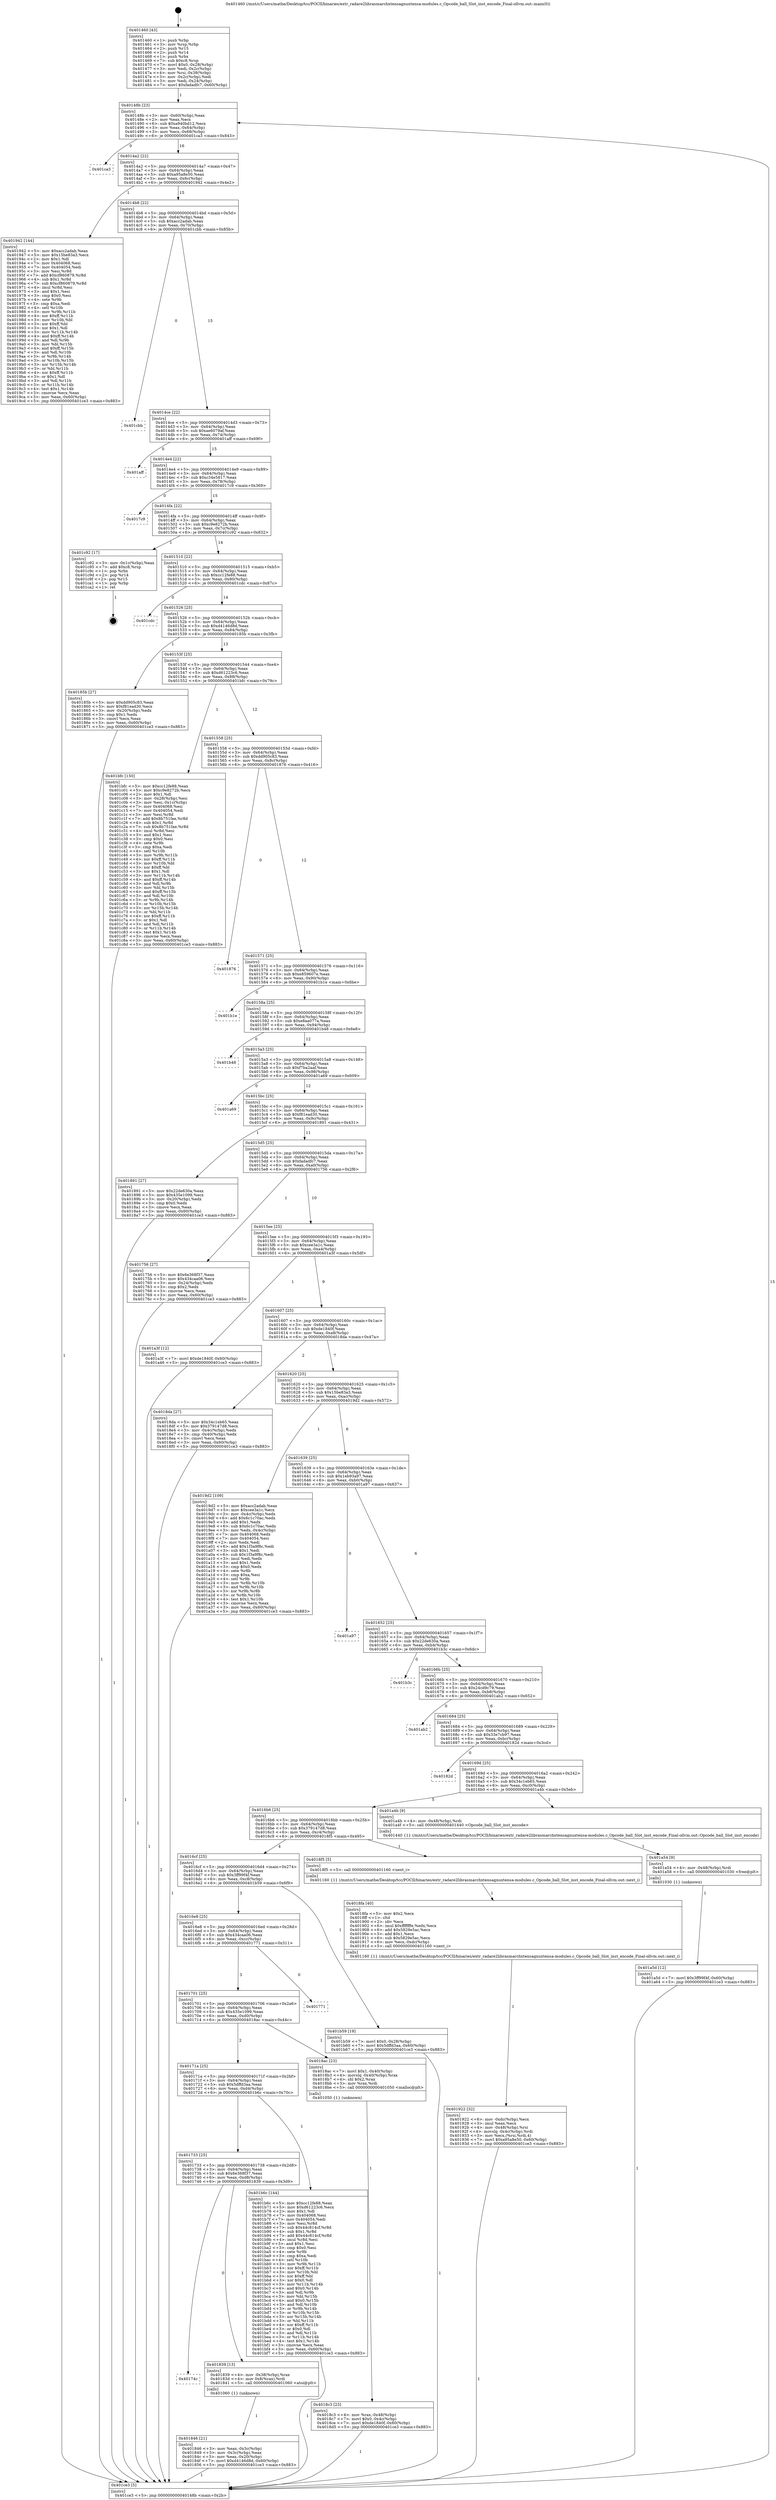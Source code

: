 digraph "0x401460" {
  label = "0x401460 (/mnt/c/Users/mathe/Desktop/tcc/POCII/binaries/extr_radare2librasmarchxtensagnuxtensa-modules.c_Opcode_ball_Slot_inst_encode_Final-ollvm.out::main(0))"
  labelloc = "t"
  node[shape=record]

  Entry [label="",width=0.3,height=0.3,shape=circle,fillcolor=black,style=filled]
  "0x40148b" [label="{
     0x40148b [23]\l
     | [instrs]\l
     &nbsp;&nbsp;0x40148b \<+3\>: mov -0x60(%rbp),%eax\l
     &nbsp;&nbsp;0x40148e \<+2\>: mov %eax,%ecx\l
     &nbsp;&nbsp;0x401490 \<+6\>: sub $0xa940bd12,%ecx\l
     &nbsp;&nbsp;0x401496 \<+3\>: mov %eax,-0x64(%rbp)\l
     &nbsp;&nbsp;0x401499 \<+3\>: mov %ecx,-0x68(%rbp)\l
     &nbsp;&nbsp;0x40149c \<+6\>: je 0000000000401ca3 \<main+0x843\>\l
  }"]
  "0x401ca3" [label="{
     0x401ca3\l
  }", style=dashed]
  "0x4014a2" [label="{
     0x4014a2 [22]\l
     | [instrs]\l
     &nbsp;&nbsp;0x4014a2 \<+5\>: jmp 00000000004014a7 \<main+0x47\>\l
     &nbsp;&nbsp;0x4014a7 \<+3\>: mov -0x64(%rbp),%eax\l
     &nbsp;&nbsp;0x4014aa \<+5\>: sub $0xa95a8e50,%eax\l
     &nbsp;&nbsp;0x4014af \<+3\>: mov %eax,-0x6c(%rbp)\l
     &nbsp;&nbsp;0x4014b2 \<+6\>: je 0000000000401942 \<main+0x4e2\>\l
  }"]
  Exit [label="",width=0.3,height=0.3,shape=circle,fillcolor=black,style=filled,peripheries=2]
  "0x401942" [label="{
     0x401942 [144]\l
     | [instrs]\l
     &nbsp;&nbsp;0x401942 \<+5\>: mov $0xacc2adab,%eax\l
     &nbsp;&nbsp;0x401947 \<+5\>: mov $0x15be83a3,%ecx\l
     &nbsp;&nbsp;0x40194c \<+2\>: mov $0x1,%dl\l
     &nbsp;&nbsp;0x40194e \<+7\>: mov 0x404068,%esi\l
     &nbsp;&nbsp;0x401955 \<+7\>: mov 0x404054,%edi\l
     &nbsp;&nbsp;0x40195c \<+3\>: mov %esi,%r8d\l
     &nbsp;&nbsp;0x40195f \<+7\>: add $0xcf860879,%r8d\l
     &nbsp;&nbsp;0x401966 \<+4\>: sub $0x1,%r8d\l
     &nbsp;&nbsp;0x40196a \<+7\>: sub $0xcf860879,%r8d\l
     &nbsp;&nbsp;0x401971 \<+4\>: imul %r8d,%esi\l
     &nbsp;&nbsp;0x401975 \<+3\>: and $0x1,%esi\l
     &nbsp;&nbsp;0x401978 \<+3\>: cmp $0x0,%esi\l
     &nbsp;&nbsp;0x40197b \<+4\>: sete %r9b\l
     &nbsp;&nbsp;0x40197f \<+3\>: cmp $0xa,%edi\l
     &nbsp;&nbsp;0x401982 \<+4\>: setl %r10b\l
     &nbsp;&nbsp;0x401986 \<+3\>: mov %r9b,%r11b\l
     &nbsp;&nbsp;0x401989 \<+4\>: xor $0xff,%r11b\l
     &nbsp;&nbsp;0x40198d \<+3\>: mov %r10b,%bl\l
     &nbsp;&nbsp;0x401990 \<+3\>: xor $0xff,%bl\l
     &nbsp;&nbsp;0x401993 \<+3\>: xor $0x1,%dl\l
     &nbsp;&nbsp;0x401996 \<+3\>: mov %r11b,%r14b\l
     &nbsp;&nbsp;0x401999 \<+4\>: and $0xff,%r14b\l
     &nbsp;&nbsp;0x40199d \<+3\>: and %dl,%r9b\l
     &nbsp;&nbsp;0x4019a0 \<+3\>: mov %bl,%r15b\l
     &nbsp;&nbsp;0x4019a3 \<+4\>: and $0xff,%r15b\l
     &nbsp;&nbsp;0x4019a7 \<+3\>: and %dl,%r10b\l
     &nbsp;&nbsp;0x4019aa \<+3\>: or %r9b,%r14b\l
     &nbsp;&nbsp;0x4019ad \<+3\>: or %r10b,%r15b\l
     &nbsp;&nbsp;0x4019b0 \<+3\>: xor %r15b,%r14b\l
     &nbsp;&nbsp;0x4019b3 \<+3\>: or %bl,%r11b\l
     &nbsp;&nbsp;0x4019b6 \<+4\>: xor $0xff,%r11b\l
     &nbsp;&nbsp;0x4019ba \<+3\>: or $0x1,%dl\l
     &nbsp;&nbsp;0x4019bd \<+3\>: and %dl,%r11b\l
     &nbsp;&nbsp;0x4019c0 \<+3\>: or %r11b,%r14b\l
     &nbsp;&nbsp;0x4019c3 \<+4\>: test $0x1,%r14b\l
     &nbsp;&nbsp;0x4019c7 \<+3\>: cmovne %ecx,%eax\l
     &nbsp;&nbsp;0x4019ca \<+3\>: mov %eax,-0x60(%rbp)\l
     &nbsp;&nbsp;0x4019cd \<+5\>: jmp 0000000000401ce3 \<main+0x883\>\l
  }"]
  "0x4014b8" [label="{
     0x4014b8 [22]\l
     | [instrs]\l
     &nbsp;&nbsp;0x4014b8 \<+5\>: jmp 00000000004014bd \<main+0x5d\>\l
     &nbsp;&nbsp;0x4014bd \<+3\>: mov -0x64(%rbp),%eax\l
     &nbsp;&nbsp;0x4014c0 \<+5\>: sub $0xacc2adab,%eax\l
     &nbsp;&nbsp;0x4014c5 \<+3\>: mov %eax,-0x70(%rbp)\l
     &nbsp;&nbsp;0x4014c8 \<+6\>: je 0000000000401cbb \<main+0x85b\>\l
  }"]
  "0x401a5d" [label="{
     0x401a5d [12]\l
     | [instrs]\l
     &nbsp;&nbsp;0x401a5d \<+7\>: movl $0x3ff99f4f,-0x60(%rbp)\l
     &nbsp;&nbsp;0x401a64 \<+5\>: jmp 0000000000401ce3 \<main+0x883\>\l
  }"]
  "0x401cbb" [label="{
     0x401cbb\l
  }", style=dashed]
  "0x4014ce" [label="{
     0x4014ce [22]\l
     | [instrs]\l
     &nbsp;&nbsp;0x4014ce \<+5\>: jmp 00000000004014d3 \<main+0x73\>\l
     &nbsp;&nbsp;0x4014d3 \<+3\>: mov -0x64(%rbp),%eax\l
     &nbsp;&nbsp;0x4014d6 \<+5\>: sub $0xae6079af,%eax\l
     &nbsp;&nbsp;0x4014db \<+3\>: mov %eax,-0x74(%rbp)\l
     &nbsp;&nbsp;0x4014de \<+6\>: je 0000000000401aff \<main+0x69f\>\l
  }"]
  "0x401a54" [label="{
     0x401a54 [9]\l
     | [instrs]\l
     &nbsp;&nbsp;0x401a54 \<+4\>: mov -0x48(%rbp),%rdi\l
     &nbsp;&nbsp;0x401a58 \<+5\>: call 0000000000401030 \<free@plt\>\l
     | [calls]\l
     &nbsp;&nbsp;0x401030 \{1\} (unknown)\l
  }"]
  "0x401aff" [label="{
     0x401aff\l
  }", style=dashed]
  "0x4014e4" [label="{
     0x4014e4 [22]\l
     | [instrs]\l
     &nbsp;&nbsp;0x4014e4 \<+5\>: jmp 00000000004014e9 \<main+0x89\>\l
     &nbsp;&nbsp;0x4014e9 \<+3\>: mov -0x64(%rbp),%eax\l
     &nbsp;&nbsp;0x4014ec \<+5\>: sub $0xc34e5817,%eax\l
     &nbsp;&nbsp;0x4014f1 \<+3\>: mov %eax,-0x78(%rbp)\l
     &nbsp;&nbsp;0x4014f4 \<+6\>: je 00000000004017c9 \<main+0x369\>\l
  }"]
  "0x401922" [label="{
     0x401922 [32]\l
     | [instrs]\l
     &nbsp;&nbsp;0x401922 \<+6\>: mov -0xdc(%rbp),%ecx\l
     &nbsp;&nbsp;0x401928 \<+3\>: imul %eax,%ecx\l
     &nbsp;&nbsp;0x40192b \<+4\>: mov -0x48(%rbp),%rsi\l
     &nbsp;&nbsp;0x40192f \<+4\>: movslq -0x4c(%rbp),%rdi\l
     &nbsp;&nbsp;0x401933 \<+3\>: mov %ecx,(%rsi,%rdi,4)\l
     &nbsp;&nbsp;0x401936 \<+7\>: movl $0xa95a8e50,-0x60(%rbp)\l
     &nbsp;&nbsp;0x40193d \<+5\>: jmp 0000000000401ce3 \<main+0x883\>\l
  }"]
  "0x4017c9" [label="{
     0x4017c9\l
  }", style=dashed]
  "0x4014fa" [label="{
     0x4014fa [22]\l
     | [instrs]\l
     &nbsp;&nbsp;0x4014fa \<+5\>: jmp 00000000004014ff \<main+0x9f\>\l
     &nbsp;&nbsp;0x4014ff \<+3\>: mov -0x64(%rbp),%eax\l
     &nbsp;&nbsp;0x401502 \<+5\>: sub $0xc9e8272b,%eax\l
     &nbsp;&nbsp;0x401507 \<+3\>: mov %eax,-0x7c(%rbp)\l
     &nbsp;&nbsp;0x40150a \<+6\>: je 0000000000401c92 \<main+0x832\>\l
  }"]
  "0x4018fa" [label="{
     0x4018fa [40]\l
     | [instrs]\l
     &nbsp;&nbsp;0x4018fa \<+5\>: mov $0x2,%ecx\l
     &nbsp;&nbsp;0x4018ff \<+1\>: cltd\l
     &nbsp;&nbsp;0x401900 \<+2\>: idiv %ecx\l
     &nbsp;&nbsp;0x401902 \<+6\>: imul $0xfffffffe,%edx,%ecx\l
     &nbsp;&nbsp;0x401908 \<+6\>: add $0x5829e5ac,%ecx\l
     &nbsp;&nbsp;0x40190e \<+3\>: add $0x1,%ecx\l
     &nbsp;&nbsp;0x401911 \<+6\>: sub $0x5829e5ac,%ecx\l
     &nbsp;&nbsp;0x401917 \<+6\>: mov %ecx,-0xdc(%rbp)\l
     &nbsp;&nbsp;0x40191d \<+5\>: call 0000000000401160 \<next_i\>\l
     | [calls]\l
     &nbsp;&nbsp;0x401160 \{1\} (/mnt/c/Users/mathe/Desktop/tcc/POCII/binaries/extr_radare2librasmarchxtensagnuxtensa-modules.c_Opcode_ball_Slot_inst_encode_Final-ollvm.out::next_i)\l
  }"]
  "0x401c92" [label="{
     0x401c92 [17]\l
     | [instrs]\l
     &nbsp;&nbsp;0x401c92 \<+3\>: mov -0x1c(%rbp),%eax\l
     &nbsp;&nbsp;0x401c95 \<+7\>: add $0xc8,%rsp\l
     &nbsp;&nbsp;0x401c9c \<+1\>: pop %rbx\l
     &nbsp;&nbsp;0x401c9d \<+2\>: pop %r14\l
     &nbsp;&nbsp;0x401c9f \<+2\>: pop %r15\l
     &nbsp;&nbsp;0x401ca1 \<+1\>: pop %rbp\l
     &nbsp;&nbsp;0x401ca2 \<+1\>: ret\l
  }"]
  "0x401510" [label="{
     0x401510 [22]\l
     | [instrs]\l
     &nbsp;&nbsp;0x401510 \<+5\>: jmp 0000000000401515 \<main+0xb5\>\l
     &nbsp;&nbsp;0x401515 \<+3\>: mov -0x64(%rbp),%eax\l
     &nbsp;&nbsp;0x401518 \<+5\>: sub $0xcc12fe88,%eax\l
     &nbsp;&nbsp;0x40151d \<+3\>: mov %eax,-0x80(%rbp)\l
     &nbsp;&nbsp;0x401520 \<+6\>: je 0000000000401cdc \<main+0x87c\>\l
  }"]
  "0x4018c3" [label="{
     0x4018c3 [23]\l
     | [instrs]\l
     &nbsp;&nbsp;0x4018c3 \<+4\>: mov %rax,-0x48(%rbp)\l
     &nbsp;&nbsp;0x4018c7 \<+7\>: movl $0x0,-0x4c(%rbp)\l
     &nbsp;&nbsp;0x4018ce \<+7\>: movl $0xde1840f,-0x60(%rbp)\l
     &nbsp;&nbsp;0x4018d5 \<+5\>: jmp 0000000000401ce3 \<main+0x883\>\l
  }"]
  "0x401cdc" [label="{
     0x401cdc\l
  }", style=dashed]
  "0x401526" [label="{
     0x401526 [25]\l
     | [instrs]\l
     &nbsp;&nbsp;0x401526 \<+5\>: jmp 000000000040152b \<main+0xcb\>\l
     &nbsp;&nbsp;0x40152b \<+3\>: mov -0x64(%rbp),%eax\l
     &nbsp;&nbsp;0x40152e \<+5\>: sub $0xd4146d8d,%eax\l
     &nbsp;&nbsp;0x401533 \<+6\>: mov %eax,-0x84(%rbp)\l
     &nbsp;&nbsp;0x401539 \<+6\>: je 000000000040185b \<main+0x3fb\>\l
  }"]
  "0x401846" [label="{
     0x401846 [21]\l
     | [instrs]\l
     &nbsp;&nbsp;0x401846 \<+3\>: mov %eax,-0x3c(%rbp)\l
     &nbsp;&nbsp;0x401849 \<+3\>: mov -0x3c(%rbp),%eax\l
     &nbsp;&nbsp;0x40184c \<+3\>: mov %eax,-0x20(%rbp)\l
     &nbsp;&nbsp;0x40184f \<+7\>: movl $0xd4146d8d,-0x60(%rbp)\l
     &nbsp;&nbsp;0x401856 \<+5\>: jmp 0000000000401ce3 \<main+0x883\>\l
  }"]
  "0x40185b" [label="{
     0x40185b [27]\l
     | [instrs]\l
     &nbsp;&nbsp;0x40185b \<+5\>: mov $0xdd905c83,%eax\l
     &nbsp;&nbsp;0x401860 \<+5\>: mov $0xf81ead30,%ecx\l
     &nbsp;&nbsp;0x401865 \<+3\>: mov -0x20(%rbp),%edx\l
     &nbsp;&nbsp;0x401868 \<+3\>: cmp $0x1,%edx\l
     &nbsp;&nbsp;0x40186b \<+3\>: cmovl %ecx,%eax\l
     &nbsp;&nbsp;0x40186e \<+3\>: mov %eax,-0x60(%rbp)\l
     &nbsp;&nbsp;0x401871 \<+5\>: jmp 0000000000401ce3 \<main+0x883\>\l
  }"]
  "0x40153f" [label="{
     0x40153f [25]\l
     | [instrs]\l
     &nbsp;&nbsp;0x40153f \<+5\>: jmp 0000000000401544 \<main+0xe4\>\l
     &nbsp;&nbsp;0x401544 \<+3\>: mov -0x64(%rbp),%eax\l
     &nbsp;&nbsp;0x401547 \<+5\>: sub $0xd61223c6,%eax\l
     &nbsp;&nbsp;0x40154c \<+6\>: mov %eax,-0x88(%rbp)\l
     &nbsp;&nbsp;0x401552 \<+6\>: je 0000000000401bfc \<main+0x79c\>\l
  }"]
  "0x40174c" [label="{
     0x40174c\l
  }", style=dashed]
  "0x401bfc" [label="{
     0x401bfc [150]\l
     | [instrs]\l
     &nbsp;&nbsp;0x401bfc \<+5\>: mov $0xcc12fe88,%eax\l
     &nbsp;&nbsp;0x401c01 \<+5\>: mov $0xc9e8272b,%ecx\l
     &nbsp;&nbsp;0x401c06 \<+2\>: mov $0x1,%dl\l
     &nbsp;&nbsp;0x401c08 \<+3\>: mov -0x28(%rbp),%esi\l
     &nbsp;&nbsp;0x401c0b \<+3\>: mov %esi,-0x1c(%rbp)\l
     &nbsp;&nbsp;0x401c0e \<+7\>: mov 0x404068,%esi\l
     &nbsp;&nbsp;0x401c15 \<+7\>: mov 0x404054,%edi\l
     &nbsp;&nbsp;0x401c1c \<+3\>: mov %esi,%r8d\l
     &nbsp;&nbsp;0x401c1f \<+7\>: add $0x8b751fae,%r8d\l
     &nbsp;&nbsp;0x401c26 \<+4\>: sub $0x1,%r8d\l
     &nbsp;&nbsp;0x401c2a \<+7\>: sub $0x8b751fae,%r8d\l
     &nbsp;&nbsp;0x401c31 \<+4\>: imul %r8d,%esi\l
     &nbsp;&nbsp;0x401c35 \<+3\>: and $0x1,%esi\l
     &nbsp;&nbsp;0x401c38 \<+3\>: cmp $0x0,%esi\l
     &nbsp;&nbsp;0x401c3b \<+4\>: sete %r9b\l
     &nbsp;&nbsp;0x401c3f \<+3\>: cmp $0xa,%edi\l
     &nbsp;&nbsp;0x401c42 \<+4\>: setl %r10b\l
     &nbsp;&nbsp;0x401c46 \<+3\>: mov %r9b,%r11b\l
     &nbsp;&nbsp;0x401c49 \<+4\>: xor $0xff,%r11b\l
     &nbsp;&nbsp;0x401c4d \<+3\>: mov %r10b,%bl\l
     &nbsp;&nbsp;0x401c50 \<+3\>: xor $0xff,%bl\l
     &nbsp;&nbsp;0x401c53 \<+3\>: xor $0x1,%dl\l
     &nbsp;&nbsp;0x401c56 \<+3\>: mov %r11b,%r14b\l
     &nbsp;&nbsp;0x401c59 \<+4\>: and $0xff,%r14b\l
     &nbsp;&nbsp;0x401c5d \<+3\>: and %dl,%r9b\l
     &nbsp;&nbsp;0x401c60 \<+3\>: mov %bl,%r15b\l
     &nbsp;&nbsp;0x401c63 \<+4\>: and $0xff,%r15b\l
     &nbsp;&nbsp;0x401c67 \<+3\>: and %dl,%r10b\l
     &nbsp;&nbsp;0x401c6a \<+3\>: or %r9b,%r14b\l
     &nbsp;&nbsp;0x401c6d \<+3\>: or %r10b,%r15b\l
     &nbsp;&nbsp;0x401c70 \<+3\>: xor %r15b,%r14b\l
     &nbsp;&nbsp;0x401c73 \<+3\>: or %bl,%r11b\l
     &nbsp;&nbsp;0x401c76 \<+4\>: xor $0xff,%r11b\l
     &nbsp;&nbsp;0x401c7a \<+3\>: or $0x1,%dl\l
     &nbsp;&nbsp;0x401c7d \<+3\>: and %dl,%r11b\l
     &nbsp;&nbsp;0x401c80 \<+3\>: or %r11b,%r14b\l
     &nbsp;&nbsp;0x401c83 \<+4\>: test $0x1,%r14b\l
     &nbsp;&nbsp;0x401c87 \<+3\>: cmovne %ecx,%eax\l
     &nbsp;&nbsp;0x401c8a \<+3\>: mov %eax,-0x60(%rbp)\l
     &nbsp;&nbsp;0x401c8d \<+5\>: jmp 0000000000401ce3 \<main+0x883\>\l
  }"]
  "0x401558" [label="{
     0x401558 [25]\l
     | [instrs]\l
     &nbsp;&nbsp;0x401558 \<+5\>: jmp 000000000040155d \<main+0xfd\>\l
     &nbsp;&nbsp;0x40155d \<+3\>: mov -0x64(%rbp),%eax\l
     &nbsp;&nbsp;0x401560 \<+5\>: sub $0xdd905c83,%eax\l
     &nbsp;&nbsp;0x401565 \<+6\>: mov %eax,-0x8c(%rbp)\l
     &nbsp;&nbsp;0x40156b \<+6\>: je 0000000000401876 \<main+0x416\>\l
  }"]
  "0x401839" [label="{
     0x401839 [13]\l
     | [instrs]\l
     &nbsp;&nbsp;0x401839 \<+4\>: mov -0x38(%rbp),%rax\l
     &nbsp;&nbsp;0x40183d \<+4\>: mov 0x8(%rax),%rdi\l
     &nbsp;&nbsp;0x401841 \<+5\>: call 0000000000401060 \<atoi@plt\>\l
     | [calls]\l
     &nbsp;&nbsp;0x401060 \{1\} (unknown)\l
  }"]
  "0x401876" [label="{
     0x401876\l
  }", style=dashed]
  "0x401571" [label="{
     0x401571 [25]\l
     | [instrs]\l
     &nbsp;&nbsp;0x401571 \<+5\>: jmp 0000000000401576 \<main+0x116\>\l
     &nbsp;&nbsp;0x401576 \<+3\>: mov -0x64(%rbp),%eax\l
     &nbsp;&nbsp;0x401579 \<+5\>: sub $0xe859607e,%eax\l
     &nbsp;&nbsp;0x40157e \<+6\>: mov %eax,-0x90(%rbp)\l
     &nbsp;&nbsp;0x401584 \<+6\>: je 0000000000401b1e \<main+0x6be\>\l
  }"]
  "0x401733" [label="{
     0x401733 [25]\l
     | [instrs]\l
     &nbsp;&nbsp;0x401733 \<+5\>: jmp 0000000000401738 \<main+0x2d8\>\l
     &nbsp;&nbsp;0x401738 \<+3\>: mov -0x64(%rbp),%eax\l
     &nbsp;&nbsp;0x40173b \<+5\>: sub $0x6e368f37,%eax\l
     &nbsp;&nbsp;0x401740 \<+6\>: mov %eax,-0xd8(%rbp)\l
     &nbsp;&nbsp;0x401746 \<+6\>: je 0000000000401839 \<main+0x3d9\>\l
  }"]
  "0x401b1e" [label="{
     0x401b1e\l
  }", style=dashed]
  "0x40158a" [label="{
     0x40158a [25]\l
     | [instrs]\l
     &nbsp;&nbsp;0x40158a \<+5\>: jmp 000000000040158f \<main+0x12f\>\l
     &nbsp;&nbsp;0x40158f \<+3\>: mov -0x64(%rbp),%eax\l
     &nbsp;&nbsp;0x401592 \<+5\>: sub $0xe8aa077a,%eax\l
     &nbsp;&nbsp;0x401597 \<+6\>: mov %eax,-0x94(%rbp)\l
     &nbsp;&nbsp;0x40159d \<+6\>: je 0000000000401b48 \<main+0x6e8\>\l
  }"]
  "0x401b6c" [label="{
     0x401b6c [144]\l
     | [instrs]\l
     &nbsp;&nbsp;0x401b6c \<+5\>: mov $0xcc12fe88,%eax\l
     &nbsp;&nbsp;0x401b71 \<+5\>: mov $0xd61223c6,%ecx\l
     &nbsp;&nbsp;0x401b76 \<+2\>: mov $0x1,%dl\l
     &nbsp;&nbsp;0x401b78 \<+7\>: mov 0x404068,%esi\l
     &nbsp;&nbsp;0x401b7f \<+7\>: mov 0x404054,%edi\l
     &nbsp;&nbsp;0x401b86 \<+3\>: mov %esi,%r8d\l
     &nbsp;&nbsp;0x401b89 \<+7\>: sub $0x44c814cf,%r8d\l
     &nbsp;&nbsp;0x401b90 \<+4\>: sub $0x1,%r8d\l
     &nbsp;&nbsp;0x401b94 \<+7\>: add $0x44c814cf,%r8d\l
     &nbsp;&nbsp;0x401b9b \<+4\>: imul %r8d,%esi\l
     &nbsp;&nbsp;0x401b9f \<+3\>: and $0x1,%esi\l
     &nbsp;&nbsp;0x401ba2 \<+3\>: cmp $0x0,%esi\l
     &nbsp;&nbsp;0x401ba5 \<+4\>: sete %r9b\l
     &nbsp;&nbsp;0x401ba9 \<+3\>: cmp $0xa,%edi\l
     &nbsp;&nbsp;0x401bac \<+4\>: setl %r10b\l
     &nbsp;&nbsp;0x401bb0 \<+3\>: mov %r9b,%r11b\l
     &nbsp;&nbsp;0x401bb3 \<+4\>: xor $0xff,%r11b\l
     &nbsp;&nbsp;0x401bb7 \<+3\>: mov %r10b,%bl\l
     &nbsp;&nbsp;0x401bba \<+3\>: xor $0xff,%bl\l
     &nbsp;&nbsp;0x401bbd \<+3\>: xor $0x0,%dl\l
     &nbsp;&nbsp;0x401bc0 \<+3\>: mov %r11b,%r14b\l
     &nbsp;&nbsp;0x401bc3 \<+4\>: and $0x0,%r14b\l
     &nbsp;&nbsp;0x401bc7 \<+3\>: and %dl,%r9b\l
     &nbsp;&nbsp;0x401bca \<+3\>: mov %bl,%r15b\l
     &nbsp;&nbsp;0x401bcd \<+4\>: and $0x0,%r15b\l
     &nbsp;&nbsp;0x401bd1 \<+3\>: and %dl,%r10b\l
     &nbsp;&nbsp;0x401bd4 \<+3\>: or %r9b,%r14b\l
     &nbsp;&nbsp;0x401bd7 \<+3\>: or %r10b,%r15b\l
     &nbsp;&nbsp;0x401bda \<+3\>: xor %r15b,%r14b\l
     &nbsp;&nbsp;0x401bdd \<+3\>: or %bl,%r11b\l
     &nbsp;&nbsp;0x401be0 \<+4\>: xor $0xff,%r11b\l
     &nbsp;&nbsp;0x401be4 \<+3\>: or $0x0,%dl\l
     &nbsp;&nbsp;0x401be7 \<+3\>: and %dl,%r11b\l
     &nbsp;&nbsp;0x401bea \<+3\>: or %r11b,%r14b\l
     &nbsp;&nbsp;0x401bed \<+4\>: test $0x1,%r14b\l
     &nbsp;&nbsp;0x401bf1 \<+3\>: cmovne %ecx,%eax\l
     &nbsp;&nbsp;0x401bf4 \<+3\>: mov %eax,-0x60(%rbp)\l
     &nbsp;&nbsp;0x401bf7 \<+5\>: jmp 0000000000401ce3 \<main+0x883\>\l
  }"]
  "0x401b48" [label="{
     0x401b48\l
  }", style=dashed]
  "0x4015a3" [label="{
     0x4015a3 [25]\l
     | [instrs]\l
     &nbsp;&nbsp;0x4015a3 \<+5\>: jmp 00000000004015a8 \<main+0x148\>\l
     &nbsp;&nbsp;0x4015a8 \<+3\>: mov -0x64(%rbp),%eax\l
     &nbsp;&nbsp;0x4015ab \<+5\>: sub $0xf7ba2aaf,%eax\l
     &nbsp;&nbsp;0x4015b0 \<+6\>: mov %eax,-0x98(%rbp)\l
     &nbsp;&nbsp;0x4015b6 \<+6\>: je 0000000000401a69 \<main+0x609\>\l
  }"]
  "0x40171a" [label="{
     0x40171a [25]\l
     | [instrs]\l
     &nbsp;&nbsp;0x40171a \<+5\>: jmp 000000000040171f \<main+0x2bf\>\l
     &nbsp;&nbsp;0x40171f \<+3\>: mov -0x64(%rbp),%eax\l
     &nbsp;&nbsp;0x401722 \<+5\>: sub $0x5dffd3aa,%eax\l
     &nbsp;&nbsp;0x401727 \<+6\>: mov %eax,-0xd4(%rbp)\l
     &nbsp;&nbsp;0x40172d \<+6\>: je 0000000000401b6c \<main+0x70c\>\l
  }"]
  "0x401a69" [label="{
     0x401a69\l
  }", style=dashed]
  "0x4015bc" [label="{
     0x4015bc [25]\l
     | [instrs]\l
     &nbsp;&nbsp;0x4015bc \<+5\>: jmp 00000000004015c1 \<main+0x161\>\l
     &nbsp;&nbsp;0x4015c1 \<+3\>: mov -0x64(%rbp),%eax\l
     &nbsp;&nbsp;0x4015c4 \<+5\>: sub $0xf81ead30,%eax\l
     &nbsp;&nbsp;0x4015c9 \<+6\>: mov %eax,-0x9c(%rbp)\l
     &nbsp;&nbsp;0x4015cf \<+6\>: je 0000000000401891 \<main+0x431\>\l
  }"]
  "0x4018ac" [label="{
     0x4018ac [23]\l
     | [instrs]\l
     &nbsp;&nbsp;0x4018ac \<+7\>: movl $0x1,-0x40(%rbp)\l
     &nbsp;&nbsp;0x4018b3 \<+4\>: movslq -0x40(%rbp),%rax\l
     &nbsp;&nbsp;0x4018b7 \<+4\>: shl $0x2,%rax\l
     &nbsp;&nbsp;0x4018bb \<+3\>: mov %rax,%rdi\l
     &nbsp;&nbsp;0x4018be \<+5\>: call 0000000000401050 \<malloc@plt\>\l
     | [calls]\l
     &nbsp;&nbsp;0x401050 \{1\} (unknown)\l
  }"]
  "0x401891" [label="{
     0x401891 [27]\l
     | [instrs]\l
     &nbsp;&nbsp;0x401891 \<+5\>: mov $0x22de630a,%eax\l
     &nbsp;&nbsp;0x401896 \<+5\>: mov $0x435e1099,%ecx\l
     &nbsp;&nbsp;0x40189b \<+3\>: mov -0x20(%rbp),%edx\l
     &nbsp;&nbsp;0x40189e \<+3\>: cmp $0x0,%edx\l
     &nbsp;&nbsp;0x4018a1 \<+3\>: cmove %ecx,%eax\l
     &nbsp;&nbsp;0x4018a4 \<+3\>: mov %eax,-0x60(%rbp)\l
     &nbsp;&nbsp;0x4018a7 \<+5\>: jmp 0000000000401ce3 \<main+0x883\>\l
  }"]
  "0x4015d5" [label="{
     0x4015d5 [25]\l
     | [instrs]\l
     &nbsp;&nbsp;0x4015d5 \<+5\>: jmp 00000000004015da \<main+0x17a\>\l
     &nbsp;&nbsp;0x4015da \<+3\>: mov -0x64(%rbp),%eax\l
     &nbsp;&nbsp;0x4015dd \<+5\>: sub $0xfadadfc7,%eax\l
     &nbsp;&nbsp;0x4015e2 \<+6\>: mov %eax,-0xa0(%rbp)\l
     &nbsp;&nbsp;0x4015e8 \<+6\>: je 0000000000401756 \<main+0x2f6\>\l
  }"]
  "0x401701" [label="{
     0x401701 [25]\l
     | [instrs]\l
     &nbsp;&nbsp;0x401701 \<+5\>: jmp 0000000000401706 \<main+0x2a6\>\l
     &nbsp;&nbsp;0x401706 \<+3\>: mov -0x64(%rbp),%eax\l
     &nbsp;&nbsp;0x401709 \<+5\>: sub $0x435e1099,%eax\l
     &nbsp;&nbsp;0x40170e \<+6\>: mov %eax,-0xd0(%rbp)\l
     &nbsp;&nbsp;0x401714 \<+6\>: je 00000000004018ac \<main+0x44c\>\l
  }"]
  "0x401756" [label="{
     0x401756 [27]\l
     | [instrs]\l
     &nbsp;&nbsp;0x401756 \<+5\>: mov $0x6e368f37,%eax\l
     &nbsp;&nbsp;0x40175b \<+5\>: mov $0x434caa06,%ecx\l
     &nbsp;&nbsp;0x401760 \<+3\>: mov -0x24(%rbp),%edx\l
     &nbsp;&nbsp;0x401763 \<+3\>: cmp $0x2,%edx\l
     &nbsp;&nbsp;0x401766 \<+3\>: cmovne %ecx,%eax\l
     &nbsp;&nbsp;0x401769 \<+3\>: mov %eax,-0x60(%rbp)\l
     &nbsp;&nbsp;0x40176c \<+5\>: jmp 0000000000401ce3 \<main+0x883\>\l
  }"]
  "0x4015ee" [label="{
     0x4015ee [25]\l
     | [instrs]\l
     &nbsp;&nbsp;0x4015ee \<+5\>: jmp 00000000004015f3 \<main+0x193\>\l
     &nbsp;&nbsp;0x4015f3 \<+3\>: mov -0x64(%rbp),%eax\l
     &nbsp;&nbsp;0x4015f6 \<+5\>: sub $0xcee3a1c,%eax\l
     &nbsp;&nbsp;0x4015fb \<+6\>: mov %eax,-0xa4(%rbp)\l
     &nbsp;&nbsp;0x401601 \<+6\>: je 0000000000401a3f \<main+0x5df\>\l
  }"]
  "0x401ce3" [label="{
     0x401ce3 [5]\l
     | [instrs]\l
     &nbsp;&nbsp;0x401ce3 \<+5\>: jmp 000000000040148b \<main+0x2b\>\l
  }"]
  "0x401460" [label="{
     0x401460 [43]\l
     | [instrs]\l
     &nbsp;&nbsp;0x401460 \<+1\>: push %rbp\l
     &nbsp;&nbsp;0x401461 \<+3\>: mov %rsp,%rbp\l
     &nbsp;&nbsp;0x401464 \<+2\>: push %r15\l
     &nbsp;&nbsp;0x401466 \<+2\>: push %r14\l
     &nbsp;&nbsp;0x401468 \<+1\>: push %rbx\l
     &nbsp;&nbsp;0x401469 \<+7\>: sub $0xc8,%rsp\l
     &nbsp;&nbsp;0x401470 \<+7\>: movl $0x0,-0x28(%rbp)\l
     &nbsp;&nbsp;0x401477 \<+3\>: mov %edi,-0x2c(%rbp)\l
     &nbsp;&nbsp;0x40147a \<+4\>: mov %rsi,-0x38(%rbp)\l
     &nbsp;&nbsp;0x40147e \<+3\>: mov -0x2c(%rbp),%edi\l
     &nbsp;&nbsp;0x401481 \<+3\>: mov %edi,-0x24(%rbp)\l
     &nbsp;&nbsp;0x401484 \<+7\>: movl $0xfadadfc7,-0x60(%rbp)\l
  }"]
  "0x401771" [label="{
     0x401771\l
  }", style=dashed]
  "0x401a3f" [label="{
     0x401a3f [12]\l
     | [instrs]\l
     &nbsp;&nbsp;0x401a3f \<+7\>: movl $0xde1840f,-0x60(%rbp)\l
     &nbsp;&nbsp;0x401a46 \<+5\>: jmp 0000000000401ce3 \<main+0x883\>\l
  }"]
  "0x401607" [label="{
     0x401607 [25]\l
     | [instrs]\l
     &nbsp;&nbsp;0x401607 \<+5\>: jmp 000000000040160c \<main+0x1ac\>\l
     &nbsp;&nbsp;0x40160c \<+3\>: mov -0x64(%rbp),%eax\l
     &nbsp;&nbsp;0x40160f \<+5\>: sub $0xde1840f,%eax\l
     &nbsp;&nbsp;0x401614 \<+6\>: mov %eax,-0xa8(%rbp)\l
     &nbsp;&nbsp;0x40161a \<+6\>: je 00000000004018da \<main+0x47a\>\l
  }"]
  "0x4016e8" [label="{
     0x4016e8 [25]\l
     | [instrs]\l
     &nbsp;&nbsp;0x4016e8 \<+5\>: jmp 00000000004016ed \<main+0x28d\>\l
     &nbsp;&nbsp;0x4016ed \<+3\>: mov -0x64(%rbp),%eax\l
     &nbsp;&nbsp;0x4016f0 \<+5\>: sub $0x434caa06,%eax\l
     &nbsp;&nbsp;0x4016f5 \<+6\>: mov %eax,-0xcc(%rbp)\l
     &nbsp;&nbsp;0x4016fb \<+6\>: je 0000000000401771 \<main+0x311\>\l
  }"]
  "0x4018da" [label="{
     0x4018da [27]\l
     | [instrs]\l
     &nbsp;&nbsp;0x4018da \<+5\>: mov $0x34c1eb65,%eax\l
     &nbsp;&nbsp;0x4018df \<+5\>: mov $0x379147d8,%ecx\l
     &nbsp;&nbsp;0x4018e4 \<+3\>: mov -0x4c(%rbp),%edx\l
     &nbsp;&nbsp;0x4018e7 \<+3\>: cmp -0x40(%rbp),%edx\l
     &nbsp;&nbsp;0x4018ea \<+3\>: cmovl %ecx,%eax\l
     &nbsp;&nbsp;0x4018ed \<+3\>: mov %eax,-0x60(%rbp)\l
     &nbsp;&nbsp;0x4018f0 \<+5\>: jmp 0000000000401ce3 \<main+0x883\>\l
  }"]
  "0x401620" [label="{
     0x401620 [25]\l
     | [instrs]\l
     &nbsp;&nbsp;0x401620 \<+5\>: jmp 0000000000401625 \<main+0x1c5\>\l
     &nbsp;&nbsp;0x401625 \<+3\>: mov -0x64(%rbp),%eax\l
     &nbsp;&nbsp;0x401628 \<+5\>: sub $0x15be83a3,%eax\l
     &nbsp;&nbsp;0x40162d \<+6\>: mov %eax,-0xac(%rbp)\l
     &nbsp;&nbsp;0x401633 \<+6\>: je 00000000004019d2 \<main+0x572\>\l
  }"]
  "0x401b59" [label="{
     0x401b59 [19]\l
     | [instrs]\l
     &nbsp;&nbsp;0x401b59 \<+7\>: movl $0x0,-0x28(%rbp)\l
     &nbsp;&nbsp;0x401b60 \<+7\>: movl $0x5dffd3aa,-0x60(%rbp)\l
     &nbsp;&nbsp;0x401b67 \<+5\>: jmp 0000000000401ce3 \<main+0x883\>\l
  }"]
  "0x4019d2" [label="{
     0x4019d2 [109]\l
     | [instrs]\l
     &nbsp;&nbsp;0x4019d2 \<+5\>: mov $0xacc2adab,%eax\l
     &nbsp;&nbsp;0x4019d7 \<+5\>: mov $0xcee3a1c,%ecx\l
     &nbsp;&nbsp;0x4019dc \<+3\>: mov -0x4c(%rbp),%edx\l
     &nbsp;&nbsp;0x4019df \<+6\>: add $0x6c1c70ac,%edx\l
     &nbsp;&nbsp;0x4019e5 \<+3\>: add $0x1,%edx\l
     &nbsp;&nbsp;0x4019e8 \<+6\>: sub $0x6c1c70ac,%edx\l
     &nbsp;&nbsp;0x4019ee \<+3\>: mov %edx,-0x4c(%rbp)\l
     &nbsp;&nbsp;0x4019f1 \<+7\>: mov 0x404068,%edx\l
     &nbsp;&nbsp;0x4019f8 \<+7\>: mov 0x404054,%esi\l
     &nbsp;&nbsp;0x4019ff \<+2\>: mov %edx,%edi\l
     &nbsp;&nbsp;0x401a01 \<+6\>: add $0x1f3a9f8c,%edi\l
     &nbsp;&nbsp;0x401a07 \<+3\>: sub $0x1,%edi\l
     &nbsp;&nbsp;0x401a0a \<+6\>: sub $0x1f3a9f8c,%edi\l
     &nbsp;&nbsp;0x401a10 \<+3\>: imul %edi,%edx\l
     &nbsp;&nbsp;0x401a13 \<+3\>: and $0x1,%edx\l
     &nbsp;&nbsp;0x401a16 \<+3\>: cmp $0x0,%edx\l
     &nbsp;&nbsp;0x401a19 \<+4\>: sete %r8b\l
     &nbsp;&nbsp;0x401a1d \<+3\>: cmp $0xa,%esi\l
     &nbsp;&nbsp;0x401a20 \<+4\>: setl %r9b\l
     &nbsp;&nbsp;0x401a24 \<+3\>: mov %r8b,%r10b\l
     &nbsp;&nbsp;0x401a27 \<+3\>: and %r9b,%r10b\l
     &nbsp;&nbsp;0x401a2a \<+3\>: xor %r9b,%r8b\l
     &nbsp;&nbsp;0x401a2d \<+3\>: or %r8b,%r10b\l
     &nbsp;&nbsp;0x401a30 \<+4\>: test $0x1,%r10b\l
     &nbsp;&nbsp;0x401a34 \<+3\>: cmovne %ecx,%eax\l
     &nbsp;&nbsp;0x401a37 \<+3\>: mov %eax,-0x60(%rbp)\l
     &nbsp;&nbsp;0x401a3a \<+5\>: jmp 0000000000401ce3 \<main+0x883\>\l
  }"]
  "0x401639" [label="{
     0x401639 [25]\l
     | [instrs]\l
     &nbsp;&nbsp;0x401639 \<+5\>: jmp 000000000040163e \<main+0x1de\>\l
     &nbsp;&nbsp;0x40163e \<+3\>: mov -0x64(%rbp),%eax\l
     &nbsp;&nbsp;0x401641 \<+5\>: sub $0x1eb93a97,%eax\l
     &nbsp;&nbsp;0x401646 \<+6\>: mov %eax,-0xb0(%rbp)\l
     &nbsp;&nbsp;0x40164c \<+6\>: je 0000000000401a97 \<main+0x637\>\l
  }"]
  "0x4016cf" [label="{
     0x4016cf [25]\l
     | [instrs]\l
     &nbsp;&nbsp;0x4016cf \<+5\>: jmp 00000000004016d4 \<main+0x274\>\l
     &nbsp;&nbsp;0x4016d4 \<+3\>: mov -0x64(%rbp),%eax\l
     &nbsp;&nbsp;0x4016d7 \<+5\>: sub $0x3ff99f4f,%eax\l
     &nbsp;&nbsp;0x4016dc \<+6\>: mov %eax,-0xc8(%rbp)\l
     &nbsp;&nbsp;0x4016e2 \<+6\>: je 0000000000401b59 \<main+0x6f9\>\l
  }"]
  "0x401a97" [label="{
     0x401a97\l
  }", style=dashed]
  "0x401652" [label="{
     0x401652 [25]\l
     | [instrs]\l
     &nbsp;&nbsp;0x401652 \<+5\>: jmp 0000000000401657 \<main+0x1f7\>\l
     &nbsp;&nbsp;0x401657 \<+3\>: mov -0x64(%rbp),%eax\l
     &nbsp;&nbsp;0x40165a \<+5\>: sub $0x22de630a,%eax\l
     &nbsp;&nbsp;0x40165f \<+6\>: mov %eax,-0xb4(%rbp)\l
     &nbsp;&nbsp;0x401665 \<+6\>: je 0000000000401b3c \<main+0x6dc\>\l
  }"]
  "0x4018f5" [label="{
     0x4018f5 [5]\l
     | [instrs]\l
     &nbsp;&nbsp;0x4018f5 \<+5\>: call 0000000000401160 \<next_i\>\l
     | [calls]\l
     &nbsp;&nbsp;0x401160 \{1\} (/mnt/c/Users/mathe/Desktop/tcc/POCII/binaries/extr_radare2librasmarchxtensagnuxtensa-modules.c_Opcode_ball_Slot_inst_encode_Final-ollvm.out::next_i)\l
  }"]
  "0x401b3c" [label="{
     0x401b3c\l
  }", style=dashed]
  "0x40166b" [label="{
     0x40166b [25]\l
     | [instrs]\l
     &nbsp;&nbsp;0x40166b \<+5\>: jmp 0000000000401670 \<main+0x210\>\l
     &nbsp;&nbsp;0x401670 \<+3\>: mov -0x64(%rbp),%eax\l
     &nbsp;&nbsp;0x401673 \<+5\>: sub $0x24cd9c79,%eax\l
     &nbsp;&nbsp;0x401678 \<+6\>: mov %eax,-0xb8(%rbp)\l
     &nbsp;&nbsp;0x40167e \<+6\>: je 0000000000401ab2 \<main+0x652\>\l
  }"]
  "0x4016b6" [label="{
     0x4016b6 [25]\l
     | [instrs]\l
     &nbsp;&nbsp;0x4016b6 \<+5\>: jmp 00000000004016bb \<main+0x25b\>\l
     &nbsp;&nbsp;0x4016bb \<+3\>: mov -0x64(%rbp),%eax\l
     &nbsp;&nbsp;0x4016be \<+5\>: sub $0x379147d8,%eax\l
     &nbsp;&nbsp;0x4016c3 \<+6\>: mov %eax,-0xc4(%rbp)\l
     &nbsp;&nbsp;0x4016c9 \<+6\>: je 00000000004018f5 \<main+0x495\>\l
  }"]
  "0x401ab2" [label="{
     0x401ab2\l
  }", style=dashed]
  "0x401684" [label="{
     0x401684 [25]\l
     | [instrs]\l
     &nbsp;&nbsp;0x401684 \<+5\>: jmp 0000000000401689 \<main+0x229\>\l
     &nbsp;&nbsp;0x401689 \<+3\>: mov -0x64(%rbp),%eax\l
     &nbsp;&nbsp;0x40168c \<+5\>: sub $0x33e7cb97,%eax\l
     &nbsp;&nbsp;0x401691 \<+6\>: mov %eax,-0xbc(%rbp)\l
     &nbsp;&nbsp;0x401697 \<+6\>: je 000000000040182d \<main+0x3cd\>\l
  }"]
  "0x401a4b" [label="{
     0x401a4b [9]\l
     | [instrs]\l
     &nbsp;&nbsp;0x401a4b \<+4\>: mov -0x48(%rbp),%rdi\l
     &nbsp;&nbsp;0x401a4f \<+5\>: call 0000000000401440 \<Opcode_ball_Slot_inst_encode\>\l
     | [calls]\l
     &nbsp;&nbsp;0x401440 \{1\} (/mnt/c/Users/mathe/Desktop/tcc/POCII/binaries/extr_radare2librasmarchxtensagnuxtensa-modules.c_Opcode_ball_Slot_inst_encode_Final-ollvm.out::Opcode_ball_Slot_inst_encode)\l
  }"]
  "0x40182d" [label="{
     0x40182d\l
  }", style=dashed]
  "0x40169d" [label="{
     0x40169d [25]\l
     | [instrs]\l
     &nbsp;&nbsp;0x40169d \<+5\>: jmp 00000000004016a2 \<main+0x242\>\l
     &nbsp;&nbsp;0x4016a2 \<+3\>: mov -0x64(%rbp),%eax\l
     &nbsp;&nbsp;0x4016a5 \<+5\>: sub $0x34c1eb65,%eax\l
     &nbsp;&nbsp;0x4016aa \<+6\>: mov %eax,-0xc0(%rbp)\l
     &nbsp;&nbsp;0x4016b0 \<+6\>: je 0000000000401a4b \<main+0x5eb\>\l
  }"]
  Entry -> "0x401460" [label=" 1"]
  "0x40148b" -> "0x401ca3" [label=" 0"]
  "0x40148b" -> "0x4014a2" [label=" 16"]
  "0x401c92" -> Exit [label=" 1"]
  "0x4014a2" -> "0x401942" [label=" 1"]
  "0x4014a2" -> "0x4014b8" [label=" 15"]
  "0x401bfc" -> "0x401ce3" [label=" 1"]
  "0x4014b8" -> "0x401cbb" [label=" 0"]
  "0x4014b8" -> "0x4014ce" [label=" 15"]
  "0x401b6c" -> "0x401ce3" [label=" 1"]
  "0x4014ce" -> "0x401aff" [label=" 0"]
  "0x4014ce" -> "0x4014e4" [label=" 15"]
  "0x401b59" -> "0x401ce3" [label=" 1"]
  "0x4014e4" -> "0x4017c9" [label=" 0"]
  "0x4014e4" -> "0x4014fa" [label=" 15"]
  "0x401a5d" -> "0x401ce3" [label=" 1"]
  "0x4014fa" -> "0x401c92" [label=" 1"]
  "0x4014fa" -> "0x401510" [label=" 14"]
  "0x401a54" -> "0x401a5d" [label=" 1"]
  "0x401510" -> "0x401cdc" [label=" 0"]
  "0x401510" -> "0x401526" [label=" 14"]
  "0x401a4b" -> "0x401a54" [label=" 1"]
  "0x401526" -> "0x40185b" [label=" 1"]
  "0x401526" -> "0x40153f" [label=" 13"]
  "0x401a3f" -> "0x401ce3" [label=" 1"]
  "0x40153f" -> "0x401bfc" [label=" 1"]
  "0x40153f" -> "0x401558" [label=" 12"]
  "0x4019d2" -> "0x401ce3" [label=" 1"]
  "0x401558" -> "0x401876" [label=" 0"]
  "0x401558" -> "0x401571" [label=" 12"]
  "0x401942" -> "0x401ce3" [label=" 1"]
  "0x401571" -> "0x401b1e" [label=" 0"]
  "0x401571" -> "0x40158a" [label=" 12"]
  "0x4018fa" -> "0x401922" [label=" 1"]
  "0x40158a" -> "0x401b48" [label=" 0"]
  "0x40158a" -> "0x4015a3" [label=" 12"]
  "0x4018f5" -> "0x4018fa" [label=" 1"]
  "0x4015a3" -> "0x401a69" [label=" 0"]
  "0x4015a3" -> "0x4015bc" [label=" 12"]
  "0x4018c3" -> "0x401ce3" [label=" 1"]
  "0x4015bc" -> "0x401891" [label=" 1"]
  "0x4015bc" -> "0x4015d5" [label=" 11"]
  "0x4018ac" -> "0x4018c3" [label=" 1"]
  "0x4015d5" -> "0x401756" [label=" 1"]
  "0x4015d5" -> "0x4015ee" [label=" 10"]
  "0x401756" -> "0x401ce3" [label=" 1"]
  "0x401460" -> "0x40148b" [label=" 1"]
  "0x401ce3" -> "0x40148b" [label=" 15"]
  "0x40185b" -> "0x401ce3" [label=" 1"]
  "0x4015ee" -> "0x401a3f" [label=" 1"]
  "0x4015ee" -> "0x401607" [label=" 9"]
  "0x401846" -> "0x401ce3" [label=" 1"]
  "0x401607" -> "0x4018da" [label=" 2"]
  "0x401607" -> "0x401620" [label=" 7"]
  "0x401733" -> "0x40174c" [label=" 0"]
  "0x401620" -> "0x4019d2" [label=" 1"]
  "0x401620" -> "0x401639" [label=" 6"]
  "0x401733" -> "0x401839" [label=" 1"]
  "0x401639" -> "0x401a97" [label=" 0"]
  "0x401639" -> "0x401652" [label=" 6"]
  "0x40171a" -> "0x401733" [label=" 1"]
  "0x401652" -> "0x401b3c" [label=" 0"]
  "0x401652" -> "0x40166b" [label=" 6"]
  "0x40171a" -> "0x401b6c" [label=" 1"]
  "0x40166b" -> "0x401ab2" [label=" 0"]
  "0x40166b" -> "0x401684" [label=" 6"]
  "0x401701" -> "0x40171a" [label=" 2"]
  "0x401684" -> "0x40182d" [label=" 0"]
  "0x401684" -> "0x40169d" [label=" 6"]
  "0x401701" -> "0x4018ac" [label=" 1"]
  "0x40169d" -> "0x401a4b" [label=" 1"]
  "0x40169d" -> "0x4016b6" [label=" 5"]
  "0x4018da" -> "0x401ce3" [label=" 2"]
  "0x4016b6" -> "0x4018f5" [label=" 1"]
  "0x4016b6" -> "0x4016cf" [label=" 4"]
  "0x401922" -> "0x401ce3" [label=" 1"]
  "0x4016cf" -> "0x401b59" [label=" 1"]
  "0x4016cf" -> "0x4016e8" [label=" 3"]
  "0x401839" -> "0x401846" [label=" 1"]
  "0x4016e8" -> "0x401771" [label=" 0"]
  "0x4016e8" -> "0x401701" [label=" 3"]
  "0x401891" -> "0x401ce3" [label=" 1"]
}
